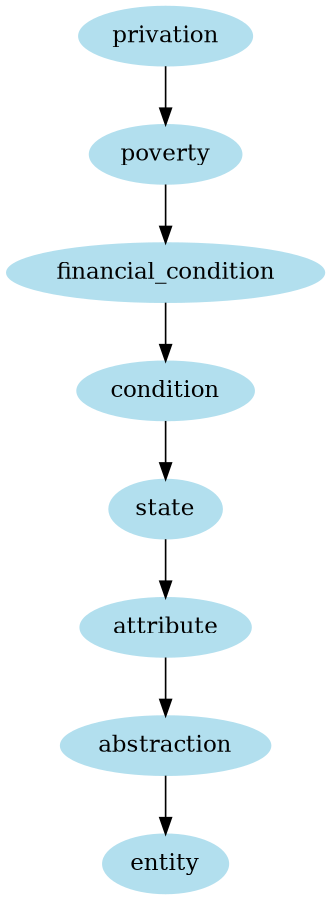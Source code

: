 digraph unix {
	node [color=lightblue2 style=filled]
	size="6,6"
	privation -> poverty
	poverty -> financial_condition
	financial_condition -> condition
	condition -> state
	state -> attribute
	attribute -> abstraction
	abstraction -> entity
}
